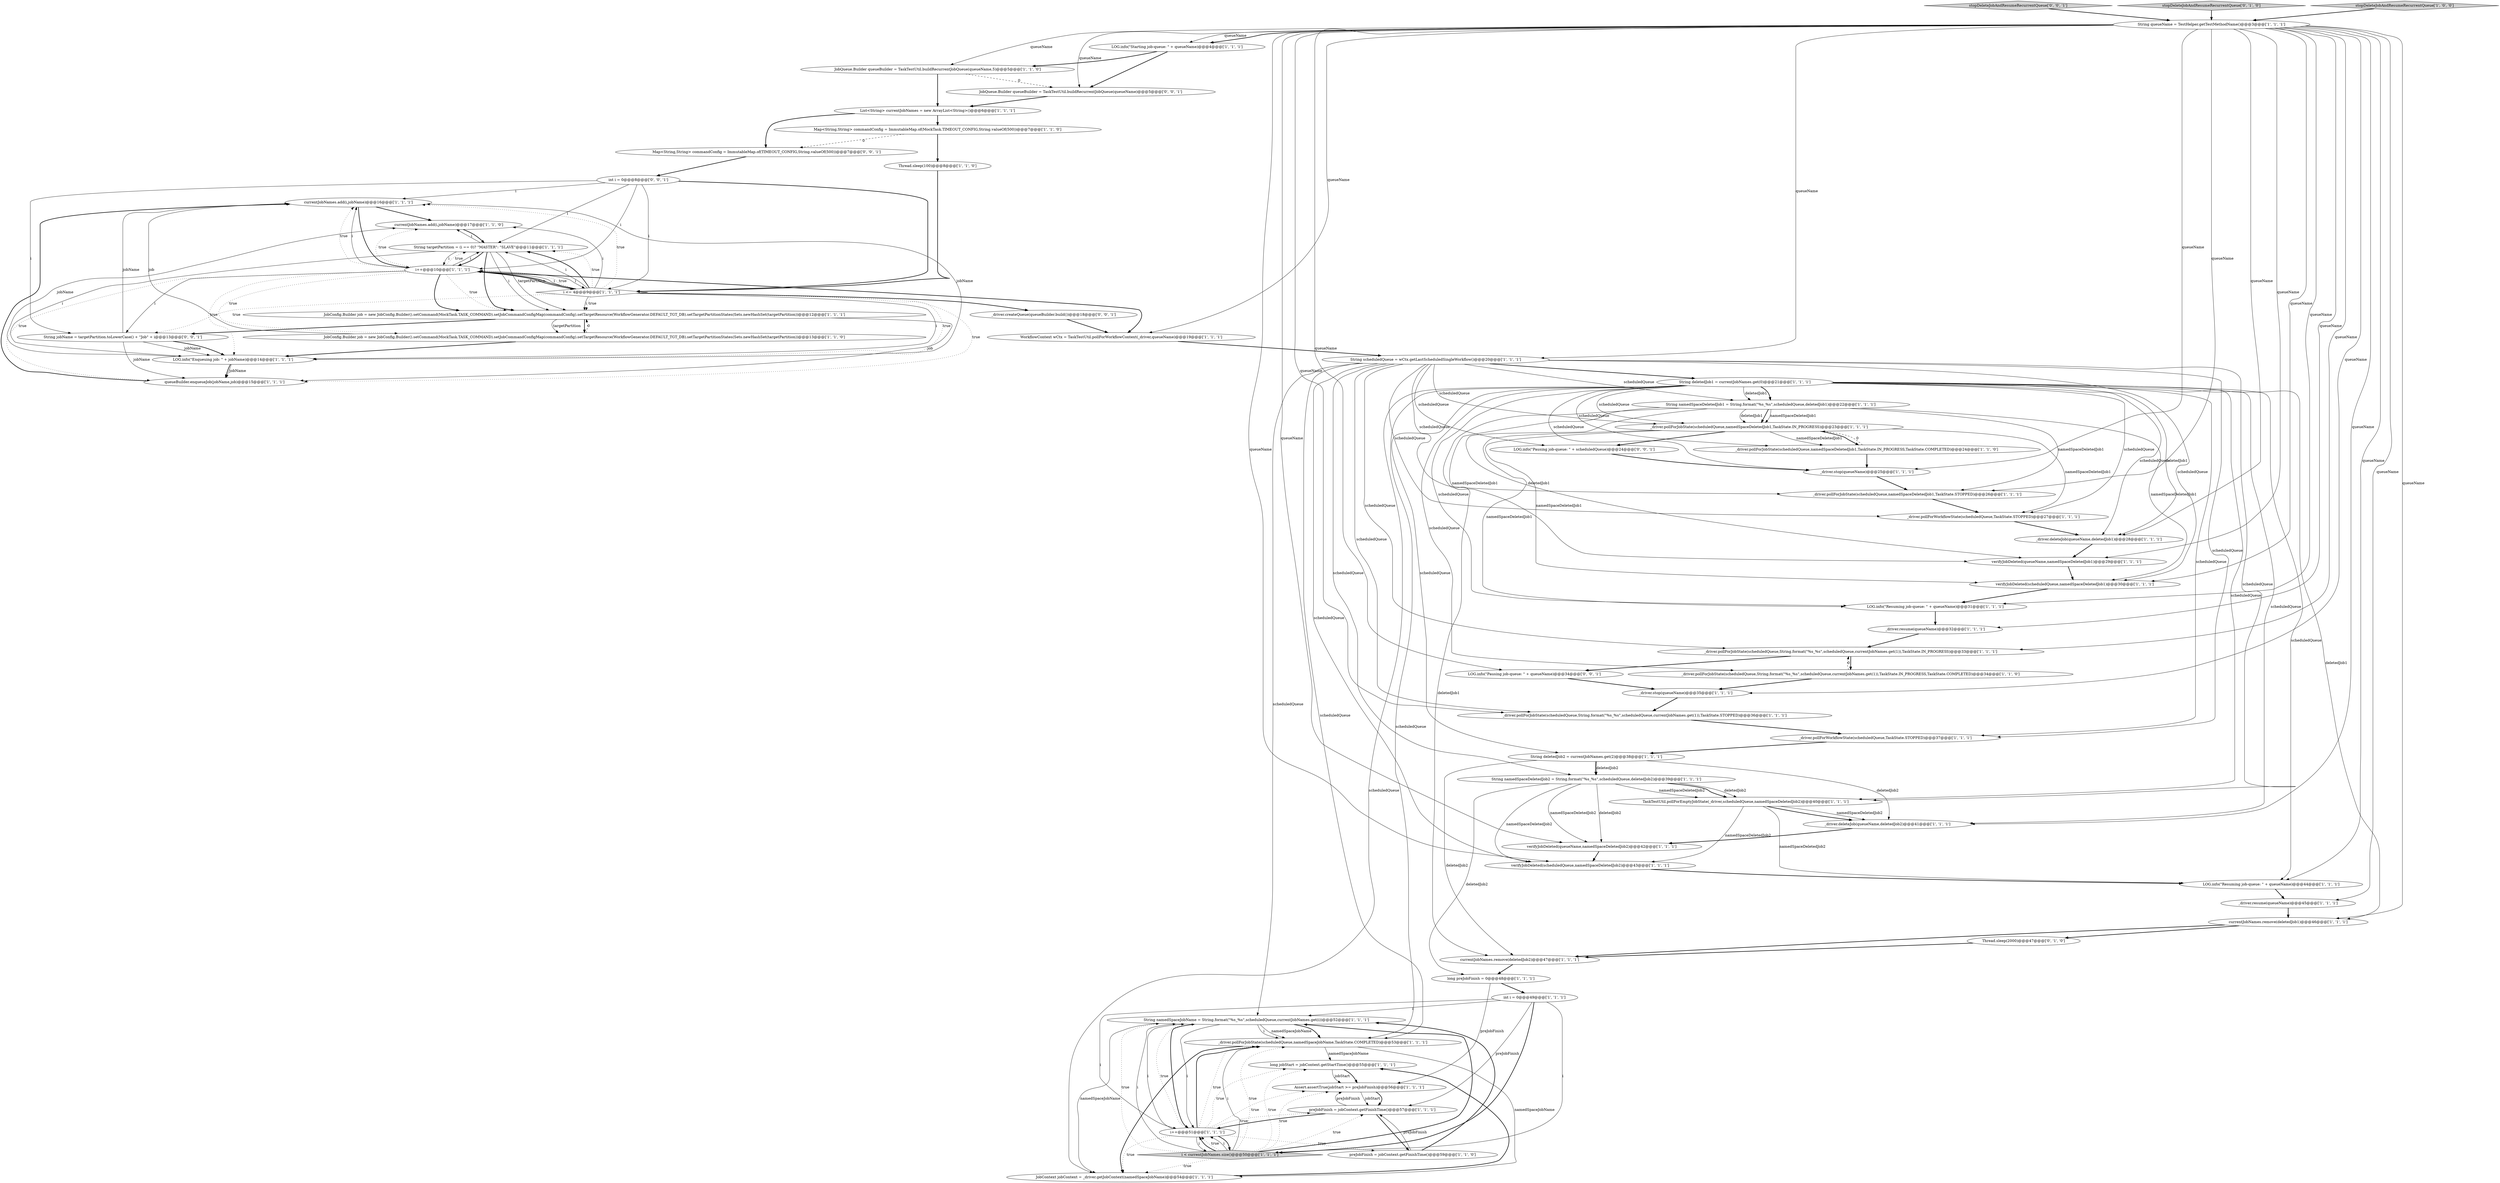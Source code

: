 digraph {
13 [style = filled, label = "LOG.info(\"Resuming job-queue: \" + queueName)@@@44@@@['1', '1', '1']", fillcolor = white, shape = ellipse image = "AAA0AAABBB1BBB"];
32 [style = filled, label = "String scheduledQueue = wCtx.getLastScheduledSingleWorkflow()@@@20@@@['1', '1', '1']", fillcolor = white, shape = ellipse image = "AAA0AAABBB1BBB"];
55 [style = filled, label = "JobQueue.Builder queueBuilder = TaskTestUtil.buildRecurrentJobQueue(queueName,5)@@@5@@@['1', '1', '0']", fillcolor = white, shape = ellipse image = "AAA0AAABBB1BBB"];
9 [style = filled, label = "Map<String,String> commandConfig = ImmutableMap.of(MockTask.TIMEOUT_CONFIG,String.valueOf(500))@@@7@@@['1', '1', '0']", fillcolor = white, shape = ellipse image = "AAA0AAABBB1BBB"];
24 [style = filled, label = "_driver.pollForJobState(scheduledQueue,String.format(\"%s_%s\",scheduledQueue,currentJobNames.get(1)),TaskState.IN_PROGRESS)@@@33@@@['1', '1', '1']", fillcolor = white, shape = ellipse image = "AAA0AAABBB1BBB"];
44 [style = filled, label = "_driver.resume(queueName)@@@45@@@['1', '1', '1']", fillcolor = white, shape = ellipse image = "AAA0AAABBB1BBB"];
53 [style = filled, label = "TaskTestUtil.pollForEmptyJobState(_driver,scheduledQueue,namedSpaceDeletedJob2)@@@40@@@['1', '1', '1']", fillcolor = white, shape = ellipse image = "AAA0AAABBB1BBB"];
27 [style = filled, label = "_driver.deleteJob(queueName,deletedJob2)@@@41@@@['1', '1', '1']", fillcolor = white, shape = ellipse image = "AAA0AAABBB1BBB"];
52 [style = filled, label = "currentJobNames.add(i,jobName)@@@16@@@['1', '1', '1']", fillcolor = white, shape = ellipse image = "AAA0AAABBB1BBB"];
65 [style = filled, label = "int i = 0@@@8@@@['0', '0', '1']", fillcolor = white, shape = ellipse image = "AAA0AAABBB3BBB"];
30 [style = filled, label = "verifyJobDeleted(queueName,namedSpaceDeletedJob2)@@@42@@@['1', '1', '1']", fillcolor = white, shape = ellipse image = "AAA0AAABBB1BBB"];
50 [style = filled, label = "currentJobNames.add(i,jobName)@@@17@@@['1', '1', '0']", fillcolor = white, shape = ellipse image = "AAA0AAABBB1BBB"];
28 [style = filled, label = "String namedSpaceDeletedJob1 = String.format(\"%s_%s\",scheduledQueue,deletedJob1)@@@22@@@['1', '1', '1']", fillcolor = white, shape = ellipse image = "AAA0AAABBB1BBB"];
61 [style = filled, label = "stopDeleteJobAndResumeRecurrentQueue['0', '0', '1']", fillcolor = lightgray, shape = diamond image = "AAA0AAABBB3BBB"];
40 [style = filled, label = "currentJobNames.remove(deletedJob1)@@@46@@@['1', '1', '1']", fillcolor = white, shape = ellipse image = "AAA0AAABBB1BBB"];
42 [style = filled, label = "_driver.pollForJobState(scheduledQueue,String.format(\"%s_%s\",scheduledQueue,currentJobNames.get(1)),TaskState.IN_PROGRESS,TaskState.COMPLETED)@@@34@@@['1', '1', '0']", fillcolor = white, shape = ellipse image = "AAA0AAABBB1BBB"];
58 [style = filled, label = "_driver.createQueue(queueBuilder.build())@@@18@@@['0', '0', '1']", fillcolor = white, shape = ellipse image = "AAA0AAABBB3BBB"];
0 [style = filled, label = "int i = 0@@@49@@@['1', '1', '1']", fillcolor = white, shape = ellipse image = "AAA0AAABBB1BBB"];
56 [style = filled, label = "stopDeleteJobAndResumeRecurrentQueue['0', '1', '0']", fillcolor = lightgray, shape = diamond image = "AAA0AAABBB2BBB"];
51 [style = filled, label = "_driver.pollForJobState(scheduledQueue,namedSpaceDeletedJob1,TaskState.STOPPED)@@@26@@@['1', '1', '1']", fillcolor = white, shape = ellipse image = "AAA0AAABBB1BBB"];
57 [style = filled, label = "Thread.sleep(2000)@@@47@@@['0', '1', '0']", fillcolor = white, shape = ellipse image = "AAA1AAABBB2BBB"];
62 [style = filled, label = "Map<String,String> commandConfig = ImmutableMap.of(TIMEOUT_CONFIG,String.valueOf(500))@@@7@@@['0', '0', '1']", fillcolor = white, shape = ellipse image = "AAA0AAABBB3BBB"];
16 [style = filled, label = "_driver.pollForWorkflowState(scheduledQueue,TaskState.STOPPED)@@@37@@@['1', '1', '1']", fillcolor = white, shape = ellipse image = "AAA0AAABBB1BBB"];
5 [style = filled, label = "stopDeleteJobAndResumeRecurrentQueue['1', '0', '0']", fillcolor = lightgray, shape = diamond image = "AAA0AAABBB1BBB"];
26 [style = filled, label = "WorkflowContext wCtx = TaskTestUtil.pollForWorkflowContext(_driver,queueName)@@@19@@@['1', '1', '1']", fillcolor = white, shape = ellipse image = "AAA0AAABBB1BBB"];
43 [style = filled, label = "verifyJobDeleted(scheduledQueue,namedSpaceDeletedJob1)@@@30@@@['1', '1', '1']", fillcolor = white, shape = ellipse image = "AAA0AAABBB1BBB"];
7 [style = filled, label = "i <= 4@@@9@@@['1', '1', '1']", fillcolor = white, shape = diamond image = "AAA0AAABBB1BBB"];
19 [style = filled, label = "LOG.info(\"Starting job-queue: \" + queueName)@@@4@@@['1', '1', '1']", fillcolor = white, shape = ellipse image = "AAA0AAABBB1BBB"];
20 [style = filled, label = "LOG.info(\"Resuming job-queue: \" + queueName)@@@31@@@['1', '1', '1']", fillcolor = white, shape = ellipse image = "AAA0AAABBB1BBB"];
39 [style = filled, label = "String namedSpaceJobName = String.format(\"%s_%s\",scheduledQueue,currentJobNames.get(i))@@@52@@@['1', '1', '1']", fillcolor = white, shape = ellipse image = "AAA0AAABBB1BBB"];
34 [style = filled, label = "verifyJobDeleted(scheduledQueue,namedSpaceDeletedJob2)@@@43@@@['1', '1', '1']", fillcolor = white, shape = ellipse image = "AAA0AAABBB1BBB"];
63 [style = filled, label = "LOG.info(\"Pausing job-queue: \" + queueName)@@@34@@@['0', '0', '1']", fillcolor = white, shape = ellipse image = "AAA0AAABBB3BBB"];
59 [style = filled, label = "JobQueue.Builder queueBuilder = TaskTestUtil.buildRecurrentJobQueue(queueName)@@@5@@@['0', '0', '1']", fillcolor = white, shape = ellipse image = "AAA0AAABBB3BBB"];
31 [style = filled, label = "_driver.pollForJobState(scheduledQueue,namedSpaceJobName,TaskState.COMPLETED)@@@53@@@['1', '1', '1']", fillcolor = white, shape = ellipse image = "AAA0AAABBB1BBB"];
18 [style = filled, label = "i < currentJobNames.size()@@@50@@@['1', '1', '1']", fillcolor = lightgray, shape = diamond image = "AAA0AAABBB1BBB"];
60 [style = filled, label = "String jobName = targetPartition.toLowerCase() + \"Job\" + i@@@13@@@['0', '0', '1']", fillcolor = white, shape = ellipse image = "AAA0AAABBB3BBB"];
10 [style = filled, label = "_driver.stop(queueName)@@@25@@@['1', '1', '1']", fillcolor = white, shape = ellipse image = "AAA0AAABBB1BBB"];
4 [style = filled, label = "_driver.pollForJobState(scheduledQueue,String.format(\"%s_%s\",scheduledQueue,currentJobNames.get(1)),TaskState.STOPPED)@@@36@@@['1', '1', '1']", fillcolor = white, shape = ellipse image = "AAA0AAABBB1BBB"];
11 [style = filled, label = "long preJobFinish = 0@@@48@@@['1', '1', '1']", fillcolor = white, shape = ellipse image = "AAA0AAABBB1BBB"];
49 [style = filled, label = "preJobFinish = jobContext.getFinishTime()@@@57@@@['1', '1', '1']", fillcolor = white, shape = ellipse image = "AAA0AAABBB1BBB"];
33 [style = filled, label = "String namedSpaceDeletedJob2 = String.format(\"%s_%s\",scheduledQueue,deletedJob2)@@@39@@@['1', '1', '1']", fillcolor = white, shape = ellipse image = "AAA0AAABBB1BBB"];
2 [style = filled, label = "Thread.sleep(100)@@@8@@@['1', '1', '0']", fillcolor = white, shape = ellipse image = "AAA0AAABBB1BBB"];
15 [style = filled, label = "List<String> currentJobNames = new ArrayList<String>()@@@6@@@['1', '1', '1']", fillcolor = white, shape = ellipse image = "AAA0AAABBB1BBB"];
6 [style = filled, label = "i++@@@51@@@['1', '1', '1']", fillcolor = white, shape = ellipse image = "AAA0AAABBB1BBB"];
14 [style = filled, label = "String deletedJob2 = currentJobNames.get(2)@@@38@@@['1', '1', '1']", fillcolor = white, shape = ellipse image = "AAA0AAABBB1BBB"];
8 [style = filled, label = "String targetPartition = (i == 0)? \"MASTER\": \"SLAVE\"@@@11@@@['1', '1', '1']", fillcolor = white, shape = ellipse image = "AAA0AAABBB1BBB"];
12 [style = filled, label = "_driver.resume(queueName)@@@32@@@['1', '1', '1']", fillcolor = white, shape = ellipse image = "AAA0AAABBB1BBB"];
29 [style = filled, label = "currentJobNames.remove(deletedJob2)@@@47@@@['1', '1', '1']", fillcolor = white, shape = ellipse image = "AAA0AAABBB1BBB"];
35 [style = filled, label = "queueBuilder.enqueueJob(jobName,job)@@@15@@@['1', '1', '1']", fillcolor = white, shape = ellipse image = "AAA0AAABBB1BBB"];
17 [style = filled, label = "LOG.info(\"Enqueuing job: \" + jobName)@@@14@@@['1', '1', '1']", fillcolor = white, shape = ellipse image = "AAA0AAABBB1BBB"];
37 [style = filled, label = "_driver.pollForJobState(scheduledQueue,namedSpaceDeletedJob1,TaskState.IN_PROGRESS,TaskState.COMPLETED)@@@24@@@['1', '1', '0']", fillcolor = white, shape = ellipse image = "AAA0AAABBB1BBB"];
41 [style = filled, label = "Assert.assertTrue(jobStart >= preJobFinish)@@@56@@@['1', '1', '1']", fillcolor = white, shape = ellipse image = "AAA0AAABBB1BBB"];
45 [style = filled, label = "long jobStart = jobContext.getStartTime()@@@55@@@['1', '1', '1']", fillcolor = white, shape = ellipse image = "AAA0AAABBB1BBB"];
38 [style = filled, label = "_driver.pollForWorkflowState(scheduledQueue,TaskState.STOPPED)@@@27@@@['1', '1', '1']", fillcolor = white, shape = ellipse image = "AAA0AAABBB1BBB"];
36 [style = filled, label = "_driver.pollForJobState(scheduledQueue,namedSpaceDeletedJob1,TaskState.IN_PROGRESS)@@@23@@@['1', '1', '1']", fillcolor = white, shape = ellipse image = "AAA0AAABBB1BBB"];
22 [style = filled, label = "JobContext jobContext = _driver.getJobContext(namedSpaceJobName)@@@54@@@['1', '1', '1']", fillcolor = white, shape = ellipse image = "AAA0AAABBB1BBB"];
46 [style = filled, label = "i++@@@10@@@['1', '1', '1']", fillcolor = white, shape = ellipse image = "AAA0AAABBB1BBB"];
1 [style = filled, label = "_driver.deleteJob(queueName,deletedJob1)@@@28@@@['1', '1', '1']", fillcolor = white, shape = ellipse image = "AAA0AAABBB1BBB"];
3 [style = filled, label = "_driver.stop(queueName)@@@35@@@['1', '1', '1']", fillcolor = white, shape = ellipse image = "AAA0AAABBB1BBB"];
54 [style = filled, label = "String queueName = TestHelper.getTestMethodName()@@@3@@@['1', '1', '1']", fillcolor = white, shape = ellipse image = "AAA0AAABBB1BBB"];
48 [style = filled, label = "String deletedJob1 = currentJobNames.get(0)@@@21@@@['1', '1', '1']", fillcolor = white, shape = ellipse image = "AAA0AAABBB1BBB"];
64 [style = filled, label = "LOG.info(\"Pausing job-queue: \" + scheduledQueue)@@@24@@@['0', '0', '1']", fillcolor = white, shape = ellipse image = "AAA0AAABBB3BBB"];
47 [style = filled, label = "JobConfig.Builder job = new JobConfig.Builder().setCommand(MockTask.TASK_COMMAND).setJobCommandConfigMap(commandConfig).setTargetResource(WorkflowGenerator.DEFAULT_TGT_DB).setTargetPartitionStates(Sets.newHashSet(targetPartition))@@@12@@@['1', '1', '1']", fillcolor = white, shape = ellipse image = "AAA0AAABBB1BBB"];
23 [style = filled, label = "verifyJobDeleted(queueName,namedSpaceDeletedJob1)@@@29@@@['1', '1', '1']", fillcolor = white, shape = ellipse image = "AAA0AAABBB1BBB"];
21 [style = filled, label = "preJobFinish = jobContext.getFinishTime()@@@59@@@['1', '1', '0']", fillcolor = white, shape = ellipse image = "AAA0AAABBB1BBB"];
25 [style = filled, label = "JobConfig.Builder job = new JobConfig.Builder().setCommand(MockTask.TASK_COMMAND).setJobCommandConfigMap(commandConfig).setTargetResource(WorkflowGenerator.DEFAULT_TGT_DB).setTargetPartitionStates(Sets.newHashSet(targetPartition))@@@13@@@['1', '1', '0']", fillcolor = white, shape = ellipse image = "AAA0AAABBB1BBB"];
40->57 [style = bold, label=""];
33->30 [style = solid, label="namedSpaceDeletedJob2"];
46->52 [style = dotted, label="true"];
18->45 [style = dotted, label="true"];
37->10 [style = bold, label=""];
48->13 [style = solid, label="scheduledQueue"];
54->63 [style = solid, label="queueName"];
46->47 [style = bold, label=""];
47->25 [style = solid, label="targetPartition"];
48->16 [style = solid, label="scheduledQueue"];
48->53 [style = solid, label="scheduledQueue"];
65->7 [style = solid, label="i"];
8->47 [style = solid, label="targetPartition"];
28->43 [style = solid, label="namedSpaceDeletedJob1"];
45->41 [style = bold, label=""];
29->11 [style = bold, label=""];
32->36 [style = solid, label="scheduledQueue"];
21->39 [style = bold, label=""];
7->60 [style = dotted, label="true"];
1->23 [style = bold, label=""];
25->17 [style = bold, label=""];
5->54 [style = bold, label=""];
46->60 [style = solid, label="i"];
7->17 [style = solid, label="i"];
8->50 [style = solid, label="i"];
12->24 [style = bold, label=""];
6->45 [style = dotted, label="true"];
17->50 [style = solid, label="jobName"];
53->34 [style = solid, label="namedSpaceDeletedJob2"];
36->64 [style = bold, label=""];
46->47 [style = dotted, label="true"];
6->18 [style = solid, label="i"];
48->1 [style = solid, label="scheduledQueue"];
6->31 [style = dotted, label="true"];
28->36 [style = solid, label="namedSpaceDeletedJob1"];
42->3 [style = bold, label=""];
64->10 [style = bold, label=""];
53->27 [style = solid, label="namedSpaceDeletedJob2"];
65->60 [style = solid, label="i"];
27->30 [style = bold, label=""];
11->41 [style = solid, label="preJobFinish"];
6->39 [style = solid, label="i"];
28->36 [style = solid, label="deletedJob1"];
41->49 [style = bold, label=""];
39->31 [style = solid, label="namedSpaceJobName"];
28->23 [style = solid, label="namedSpaceDeletedJob1"];
54->3 [style = solid, label="queueName"];
8->17 [style = solid, label="i"];
55->59 [style = dashed, label="0"];
54->23 [style = solid, label="queueName"];
46->8 [style = dotted, label="true"];
35->52 [style = bold, label=""];
6->41 [style = dotted, label="true"];
48->1 [style = solid, label="deletedJob1"];
18->31 [style = solid, label="i"];
18->39 [style = dotted, label="true"];
49->21 [style = bold, label=""];
62->65 [style = bold, label=""];
48->27 [style = solid, label="scheduledQueue"];
65->7 [style = bold, label=""];
39->31 [style = bold, label=""];
53->27 [style = bold, label=""];
54->4 [style = solid, label="queueName"];
32->33 [style = solid, label="scheduledQueue"];
33->53 [style = solid, label="deletedJob2"];
15->9 [style = bold, label=""];
8->47 [style = bold, label=""];
54->30 [style = solid, label="queueName"];
18->49 [style = dotted, label="true"];
48->20 [style = solid, label="scheduledQueue"];
54->59 [style = solid, label="queueName"];
7->8 [style = dotted, label="true"];
36->43 [style = solid, label="namedSpaceDeletedJob1"];
32->51 [style = solid, label="scheduledQueue"];
32->34 [style = solid, label="scheduledQueue"];
46->35 [style = dotted, label="true"];
0->39 [style = solid, label="i"];
31->22 [style = bold, label=""];
8->47 [style = solid, label="i"];
54->1 [style = solid, label="queueName"];
13->44 [style = bold, label=""];
46->25 [style = dotted, label="true"];
7->47 [style = dotted, label="true"];
7->46 [style = bold, label=""];
23->43 [style = bold, label=""];
10->51 [style = bold, label=""];
18->41 [style = dotted, label="true"];
36->37 [style = solid, label="namedSpaceDeletedJob1"];
58->26 [style = bold, label=""];
36->38 [style = solid, label="namedSpaceDeletedJob1"];
7->8 [style = solid, label="i"];
28->23 [style = solid, label="deletedJob1"];
48->38 [style = solid, label="scheduledQueue"];
36->20 [style = solid, label="namedSpaceDeletedJob1"];
54->40 [style = solid, label="queueName"];
33->34 [style = solid, label="namedSpaceDeletedJob2"];
0->6 [style = solid, label="i"];
26->32 [style = bold, label=""];
49->41 [style = solid, label="preJobFinish"];
48->40 [style = solid, label="deletedJob1"];
18->39 [style = solid, label="i"];
46->52 [style = solid, label="i"];
32->43 [style = solid, label="scheduledQueue"];
33->53 [style = solid, label="namedSpaceDeletedJob2"];
60->17 [style = solid, label="jobName"];
46->7 [style = bold, label=""];
32->28 [style = solid, label="scheduledQueue"];
43->20 [style = bold, label=""];
33->30 [style = solid, label="deletedJob2"];
19->55 [style = bold, label=""];
54->19 [style = solid, label="queueName"];
22->45 [style = bold, label=""];
32->53 [style = solid, label="scheduledQueue"];
9->62 [style = dashed, label="0"];
7->52 [style = dotted, label="true"];
48->10 [style = solid, label="scheduledQueue"];
20->12 [style = bold, label=""];
48->36 [style = solid, label="scheduledQueue"];
51->38 [style = bold, label=""];
18->6 [style = bold, label=""];
60->52 [style = solid, label="jobName"];
33->11 [style = solid, label="deletedJob2"];
34->13 [style = bold, label=""];
21->49 [style = solid, label="preJobFinish"];
65->52 [style = solid, label="i"];
8->46 [style = bold, label=""];
44->40 [style = bold, label=""];
30->34 [style = bold, label=""];
0->49 [style = solid, label="preJobFinish"];
54->19 [style = bold, label=""];
15->62 [style = bold, label=""];
7->8 [style = bold, label=""];
6->18 [style = bold, label=""];
49->6 [style = bold, label=""];
46->50 [style = dotted, label="true"];
25->52 [style = solid, label="job"];
7->50 [style = solid, label="i"];
39->6 [style = bold, label=""];
17->52 [style = solid, label="jobName"];
2->7 [style = bold, label=""];
32->38 [style = solid, label="scheduledQueue"];
4->16 [style = bold, label=""];
52->46 [style = bold, label=""];
28->51 [style = solid, label="namedSpaceDeletedJob1"];
0->18 [style = solid, label="i"];
11->0 [style = bold, label=""];
32->4 [style = solid, label="scheduledQueue"];
18->39 [style = bold, label=""];
47->35 [style = solid, label="job"];
37->36 [style = dashed, label="0"];
46->7 [style = solid, label="i"];
38->1 [style = bold, label=""];
53->13 [style = solid, label="namedSpaceDeletedJob2"];
24->42 [style = bold, label=""];
46->8 [style = solid, label="i"];
50->8 [style = bold, label=""];
60->17 [style = bold, label=""];
48->14 [style = solid, label="scheduledQueue"];
54->44 [style = solid, label="queueName"];
48->28 [style = solid, label="deletedJob1"];
19->59 [style = bold, label=""];
48->31 [style = solid, label="scheduledQueue"];
39->31 [style = solid, label="i"];
32->39 [style = solid, label="scheduledQueue"];
18->6 [style = dotted, label="true"];
7->46 [style = solid, label="i"];
55->15 [style = bold, label=""];
54->24 [style = solid, label="queueName"];
6->31 [style = bold, label=""];
14->33 [style = solid, label="deletedJob2"];
48->42 [style = solid, label="scheduledQueue"];
48->22 [style = solid, label="scheduledQueue"];
39->6 [style = solid, label="i"];
40->29 [style = bold, label=""];
6->21 [style = dotted, label="true"];
7->58 [style = bold, label=""];
54->27 [style = solid, label="queueName"];
32->64 [style = solid, label="scheduledQueue"];
54->43 [style = solid, label="queueName"];
39->22 [style = solid, label="namedSpaceJobName"];
46->17 [style = dotted, label="true"];
32->24 [style = solid, label="scheduledQueue"];
54->10 [style = solid, label="queueName"];
60->35 [style = solid, label="jobName"];
7->47 [style = solid, label="i"];
18->22 [style = dotted, label="true"];
3->4 [style = bold, label=""];
54->34 [style = solid, label="queueName"];
7->35 [style = dotted, label="true"];
54->12 [style = solid, label="queueName"];
17->35 [style = bold, label=""];
14->29 [style = solid, label="deletedJob2"];
54->32 [style = solid, label="queueName"];
36->37 [style = bold, label=""];
7->17 [style = dotted, label="true"];
54->13 [style = solid, label="queueName"];
54->20 [style = solid, label="queueName"];
54->26 [style = solid, label="queueName"];
46->26 [style = bold, label=""];
32->16 [style = solid, label="scheduledQueue"];
6->39 [style = dotted, label="true"];
9->2 [style = bold, label=""];
18->6 [style = solid, label="i"];
33->53 [style = bold, label=""];
31->22 [style = solid, label="namedSpaceJobName"];
52->50 [style = bold, label=""];
41->49 [style = solid, label="jobStart"];
32->31 [style = solid, label="scheduledQueue"];
59->15 [style = bold, label=""];
65->8 [style = solid, label="i"];
56->54 [style = bold, label=""];
24->63 [style = bold, label=""];
45->41 [style = solid, label="jobStart"];
65->46 [style = solid, label="i"];
6->49 [style = dotted, label="true"];
42->24 [style = dashed, label="0"];
31->45 [style = solid, label="namedSpaceJobName"];
48->28 [style = bold, label=""];
6->22 [style = dotted, label="true"];
28->36 [style = bold, label=""];
25->47 [style = dashed, label="0"];
8->46 [style = solid, label="i"];
16->14 [style = bold, label=""];
47->60 [style = bold, label=""];
32->48 [style = bold, label=""];
14->33 [style = bold, label=""];
61->54 [style = bold, label=""];
14->27 [style = solid, label="deletedJob2"];
28->29 [style = solid, label="deletedJob1"];
54->51 [style = solid, label="queueName"];
17->35 [style = solid, label="jobName"];
63->3 [style = bold, label=""];
48->37 [style = solid, label="scheduledQueue"];
47->25 [style = bold, label=""];
57->29 [style = bold, label=""];
0->18 [style = bold, label=""];
18->31 [style = dotted, label="true"];
7->46 [style = dotted, label="true"];
54->55 [style = solid, label="queueName"];
}
